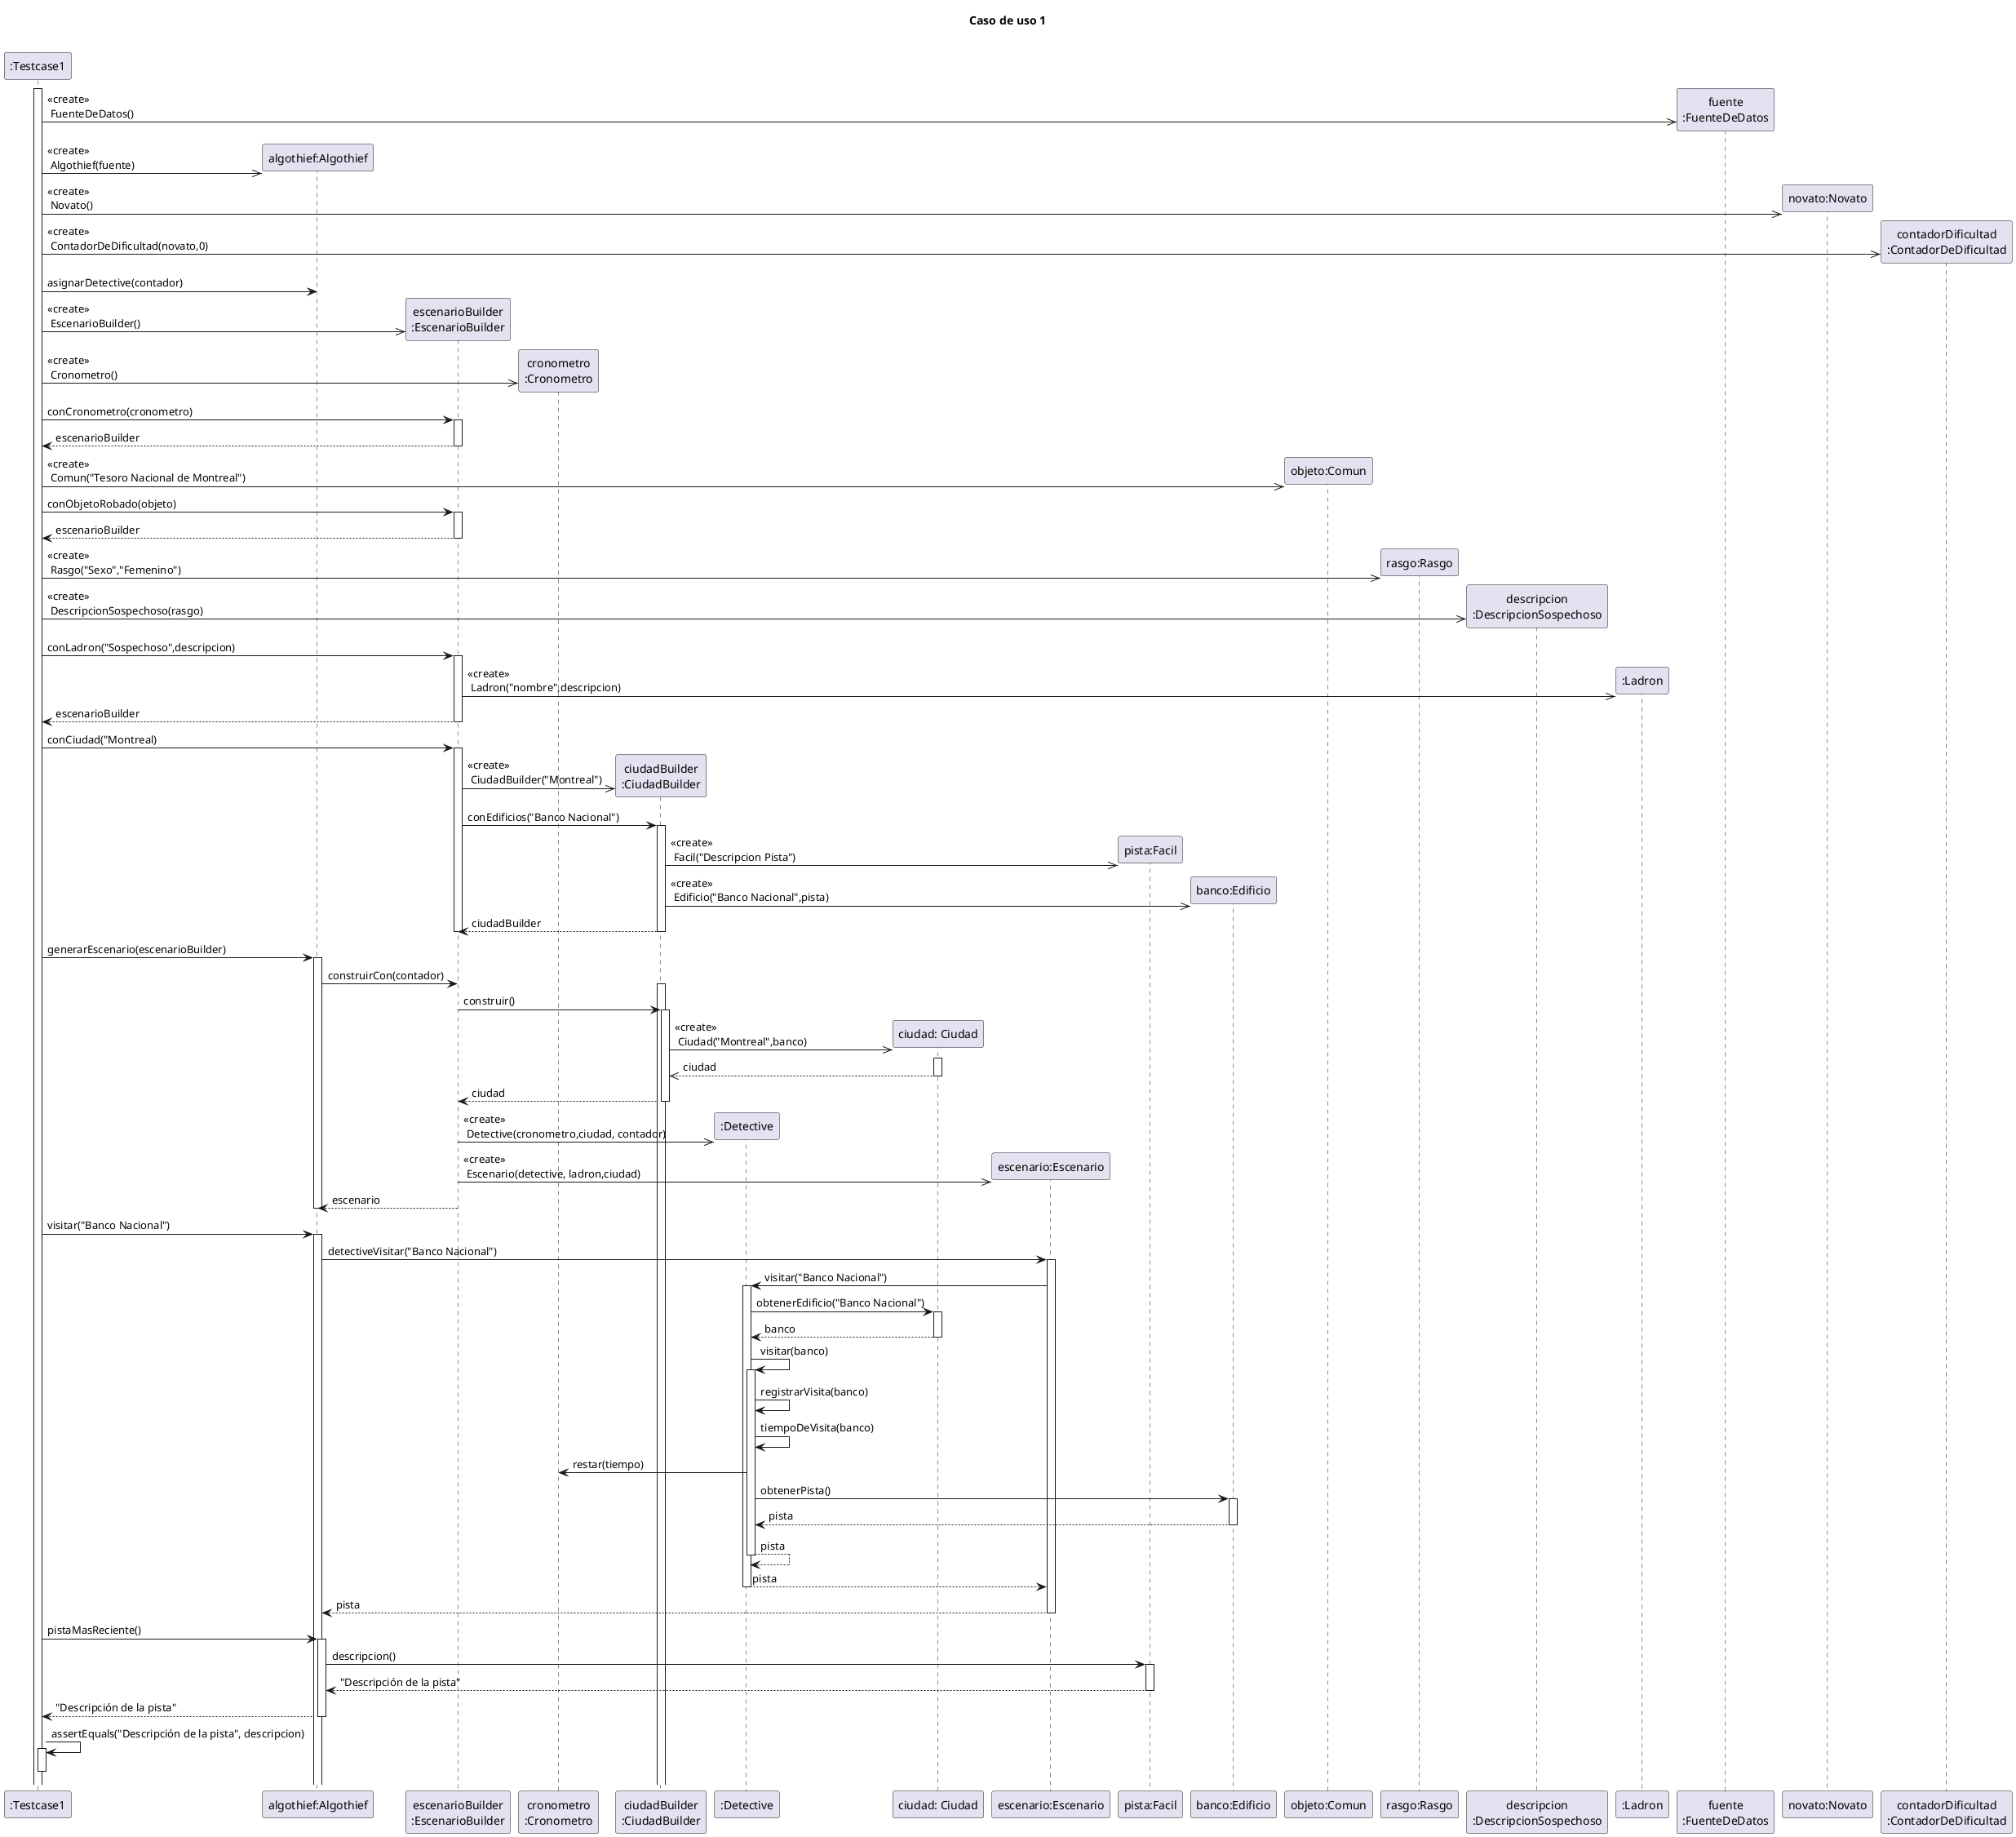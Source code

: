 @startuml

title "Caso de uso 1"

participant ":Testcase1" as testcase
participant "algothief:Algothief" as algothief

participant "escenarioBuilder\n:EscenarioBuilder" as escenarioBuilder
participant "cronometro\n:Cronometro" as cron
participant "ciudadBuilder\n:CiudadBuilder" as ciudadBuilder

participant ":Detective" as detective
participant "ciudad: Ciudad" as ciudad
participant "escenario:Escenario" as escenario

participant "pista:Facil" as pista
participant "banco:Edificio" as banco

participant "objeto:Comun" as objeto
participant "rasgo:Rasgo" as rasgo
participant "descripcion\n:DescripcionSospechoso" as descripcion
participant ":Ladron" as ladron

participant "fuente\n:FuenteDeDatos" as fuente
participant "novato:Novato" as novato
participant "contadorDificultad\n:ContadorDeDificultad" as contDificultad

activate testcase
create fuente
testcase ->> fuente: <<create>>\n FuenteDeDatos()
create algothief
testcase ->> algothief: <<create>>\n Algothief(fuente)


create novato
testcase ->> novato: <<create>>\n Novato()
create contDificultad
testcase ->> contDificultad: <<create>>\n ContadorDeDificultad(novato,0)

testcase -> algothief: asignarDetective(contador)



create escenarioBuilder
testcase ->> escenarioBuilder: <<create>>\n EscenarioBuilder()

create cron
testcase ->>cron: <<create>>\n Cronometro()
testcase -> escenarioBuilder: conCronometro(cronometro)
activate escenarioBuilder
return escenarioBuilder


create objeto
testcase ->>objeto: <<create>>\n Comun("Tesoro Nacional de Montreal")
testcase -> escenarioBuilder: conObjetoRobado(objeto)
activate escenarioBuilder
return escenarioBuilder

create rasgo
testcase ->>rasgo: <<create>>\n Rasgo("Sexo","Femenino")
create descripcion
testcase ->>descripcion: <<create>>\n DescripcionSospechoso(rasgo)
testcase -> escenarioBuilder: conLadron("Sospechoso",descripcion)
activate escenarioBuilder
create ladron
escenarioBuilder ->>ladron: <<create>>\n Ladron("nombre",descripcion)
return escenarioBuilder

testcase -> escenarioBuilder: conCiudad("Montreal)
activate escenarioBuilder
create ciudadBuilder
escenarioBuilder ->>ciudadBuilder: <<create>>\n CiudadBuilder("Montreal")
escenarioBuilder ->ciudadBuilder: conEdificios("Banco Nacional")
activate ciudadBuilder
create pista
ciudadBuilder ->> pista: <<create>>\n Facil("Descripcion Pista")
create banco
ciudadBuilder ->> banco: <<create>>\n Edificio("Banco Nacional",pista)
return ciudadBuilder
deactivate escenarioBuilder

testcase -> algothief: generarEscenario(escenarioBuilder)
activate algothief
algothief -> escenarioBuilder: construirCon(contador)
activate ciudadBuilder
escenarioBuilder -> ciudadBuilder: construir()
activate ciudadBuilder
create ciudad
ciudadBuilder ->> ciudad: <<create>>\n Ciudad("Montreal",banco)

activate ciudad
return ciudad
return ciudad
create detective
escenarioBuilder->> detective: <<create>>\n Detective(cronometro,ciudad, contador)
create escenario
escenarioBuilder->> escenario: <<create>>\n Escenario(detective, ladron,ciudad)
return escenario
deactivate algothief
testcase -> algothief: visitar("Banco Nacional")
activate algothief
algothief->escenario: detectiveVisitar("Banco Nacional")
activate escenario
escenario -> detective: visitar("Banco Nacional")
activate detective
detective -> ciudad: obtenerEdificio("Banco Nacional")
    activate ciudad
    return banco
detective -> detective: visitar(banco)
activate detective
    detective -> detective: registrarVisita(banco)
    detective -> detective: tiempoDeVisita(banco)
    detective -> cron: restar(tiempo)
    detective -> banco: obtenerPista()
        activate banco
        return pista
    return pista
return pista
return pista

testcase -> algothief: pistaMasReciente()
activate algothief
algothief -> pista: descripcion()
activate pista
return "Descripción de la pista"
return "Descripción de la pista"
testcase -> testcase: assertEquals("Descripción de la pista", descripcion)
activate testcase
deactivate testcase

@enduml
